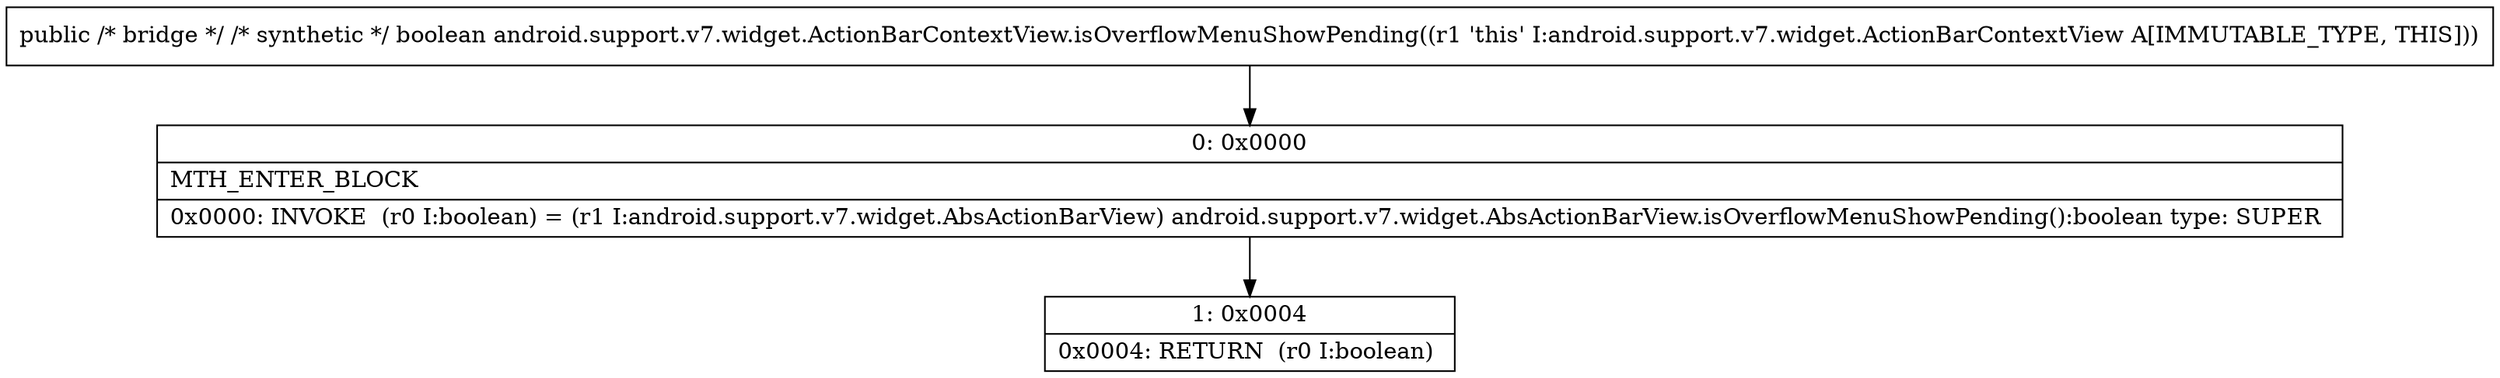 digraph "CFG forandroid.support.v7.widget.ActionBarContextView.isOverflowMenuShowPending()Z" {
Node_0 [shape=record,label="{0\:\ 0x0000|MTH_ENTER_BLOCK\l|0x0000: INVOKE  (r0 I:boolean) = (r1 I:android.support.v7.widget.AbsActionBarView) android.support.v7.widget.AbsActionBarView.isOverflowMenuShowPending():boolean type: SUPER \l}"];
Node_1 [shape=record,label="{1\:\ 0x0004|0x0004: RETURN  (r0 I:boolean) \l}"];
MethodNode[shape=record,label="{public \/* bridge *\/ \/* synthetic *\/ boolean android.support.v7.widget.ActionBarContextView.isOverflowMenuShowPending((r1 'this' I:android.support.v7.widget.ActionBarContextView A[IMMUTABLE_TYPE, THIS])) }"];
MethodNode -> Node_0;
Node_0 -> Node_1;
}

